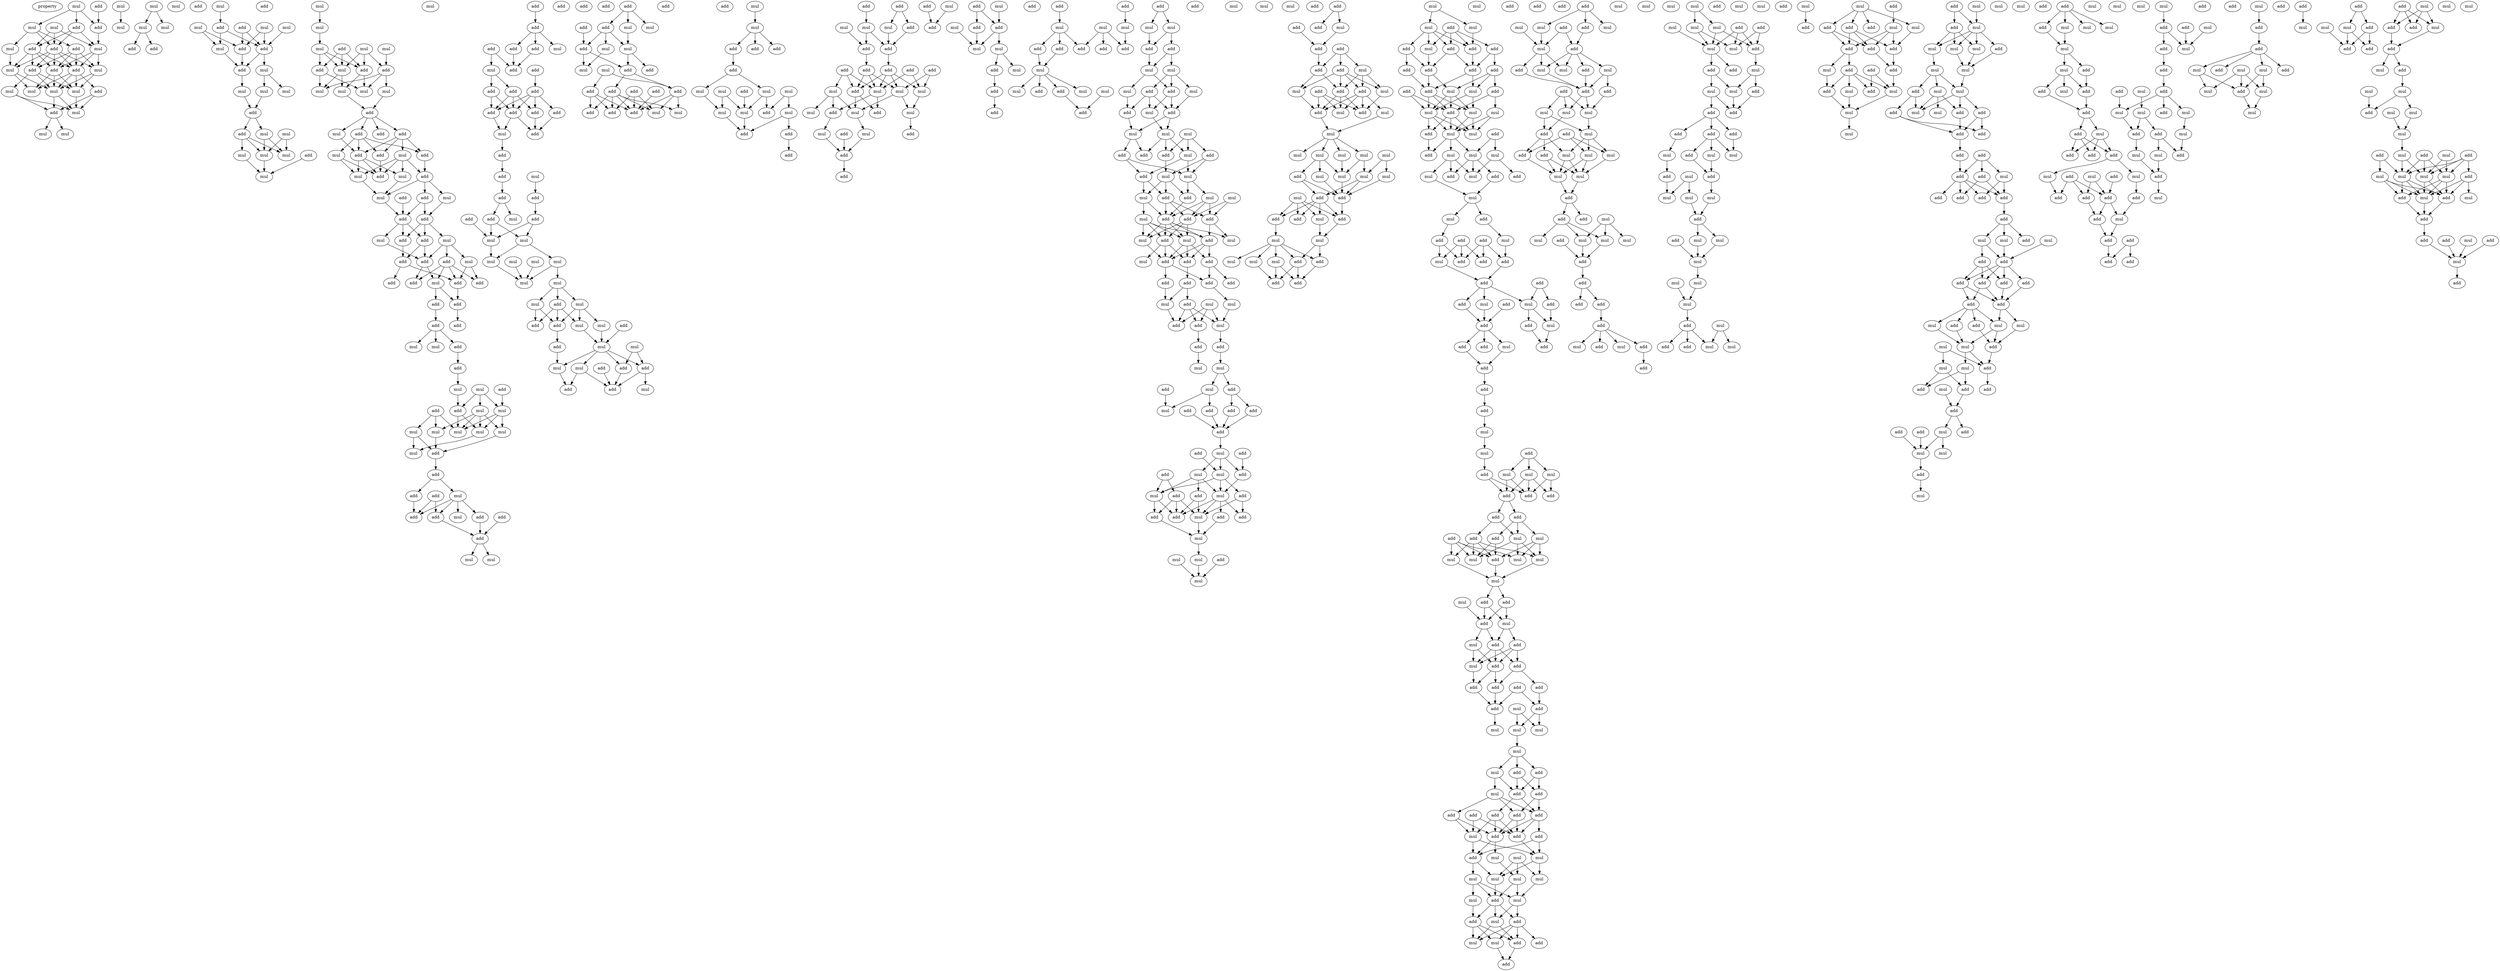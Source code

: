digraph {
    node [fontcolor=black]
    property [mul=2,lf=1.1]
    0 [ label = add ];
    1 [ label = mul ];
    2 [ label = add ];
    3 [ label = mul ];
    4 [ label = add ];
    5 [ label = mul ];
    6 [ label = add ];
    7 [ label = add ];
    8 [ label = mul ];
    9 [ label = mul ];
    10 [ label = add ];
    11 [ label = add ];
    12 [ label = mul ];
    13 [ label = mul ];
    14 [ label = add ];
    15 [ label = add ];
    16 [ label = mul ];
    17 [ label = mul ];
    18 [ label = mul ];
    19 [ label = add ];
    20 [ label = mul ];
    21 [ label = mul ];
    22 [ label = add ];
    23 [ label = mul ];
    24 [ label = mul ];
    25 [ label = mul ];
    26 [ label = mul ];
    27 [ label = mul ];
    28 [ label = mul ];
    29 [ label = mul ];
    30 [ label = add ];
    31 [ label = mul ];
    32 [ label = add ];
    33 [ label = add ];
    34 [ label = mul ];
    35 [ label = add ];
    36 [ label = mul ];
    37 [ label = add ];
    38 [ label = mul ];
    39 [ label = mul ];
    40 [ label = add ];
    41 [ label = add ];
    42 [ label = mul ];
    43 [ label = mul ];
    44 [ label = add ];
    45 [ label = mul ];
    46 [ label = mul ];
    47 [ label = add ];
    48 [ label = mul ];
    49 [ label = add ];
    50 [ label = add ];
    51 [ label = mul ];
    52 [ label = mul ];
    53 [ label = mul ];
    54 [ label = mul ];
    55 [ label = mul ];
    56 [ label = add ];
    57 [ label = mul ];
    58 [ label = mul ];
    59 [ label = mul ];
    60 [ label = mul ];
    61 [ label = mul ];
    62 [ label = add ];
    63 [ label = mul ];
    64 [ label = mul ];
    65 [ label = add ];
    66 [ label = add ];
    67 [ label = add ];
    68 [ label = mul ];
    69 [ label = mul ];
    70 [ label = mul ];
    71 [ label = mul ];
    72 [ label = add ];
    73 [ label = add ];
    74 [ label = mul ];
    75 [ label = add ];
    76 [ label = add ];
    77 [ label = mul ];
    78 [ label = mul ];
    79 [ label = add ];
    80 [ label = add ];
    81 [ label = add ];
    82 [ label = mul ];
    83 [ label = add ];
    84 [ label = add ];
    85 [ label = mul ];
    86 [ label = mul ];
    87 [ label = mul ];
    88 [ label = add ];
    89 [ label = add ];
    90 [ label = mul ];
    91 [ label = add ];
    92 [ label = add ];
    93 [ label = add ];
    94 [ label = mul ];
    95 [ label = mul ];
    96 [ label = add ];
    97 [ label = add ];
    98 [ label = add ];
    99 [ label = add ];
    100 [ label = mul ];
    101 [ label = add ];
    102 [ label = add ];
    103 [ label = mul ];
    104 [ label = add ];
    105 [ label = add ];
    106 [ label = add ];
    107 [ label = add ];
    108 [ label = add ];
    109 [ label = add ];
    110 [ label = mul ];
    111 [ label = mul ];
    112 [ label = add ];
    113 [ label = add ];
    114 [ label = add ];
    115 [ label = mul ];
    116 [ label = mul ];
    117 [ label = add ];
    118 [ label = mul ];
    119 [ label = mul ];
    120 [ label = add ];
    121 [ label = mul ];
    122 [ label = mul ];
    123 [ label = mul ];
    124 [ label = mul ];
    125 [ label = mul ];
    126 [ label = mul ];
    127 [ label = add ];
    128 [ label = add ];
    129 [ label = mul ];
    130 [ label = add ];
    131 [ label = add ];
    132 [ label = add ];
    133 [ label = add ];
    134 [ label = add ];
    135 [ label = mul ];
    136 [ label = add ];
    137 [ label = add ];
    138 [ label = add ];
    139 [ label = add ];
    140 [ label = mul ];
    141 [ label = mul ];
    142 [ label = add ];
    143 [ label = add ];
    144 [ label = add ];
    145 [ label = mul ];
    146 [ label = add ];
    147 [ label = add ];
    148 [ label = mul ];
    149 [ label = add ];
    150 [ label = add ];
    151 [ label = add ];
    152 [ label = add ];
    153 [ label = add ];
    154 [ label = add ];
    155 [ label = add ];
    156 [ label = add ];
    157 [ label = add ];
    158 [ label = mul ];
    159 [ label = add ];
    160 [ label = add ];
    161 [ label = mul ];
    162 [ label = add ];
    163 [ label = add ];
    164 [ label = add ];
    165 [ label = add ];
    166 [ label = add ];
    167 [ label = add ];
    168 [ label = mul ];
    169 [ label = mul ];
    170 [ label = mul ];
    171 [ label = mul ];
    172 [ label = mul ];
    173 [ label = mul ];
    174 [ label = mul ];
    175 [ label = add ];
    176 [ label = mul ];
    177 [ label = mul ];
    178 [ label = mul ];
    179 [ label = add ];
    180 [ label = mul ];
    181 [ label = add ];
    182 [ label = add ];
    183 [ label = add ];
    184 [ label = mul ];
    185 [ label = mul ];
    186 [ label = mul ];
    187 [ label = mul ];
    188 [ label = add ];
    189 [ label = add ];
    190 [ label = mul ];
    191 [ label = add ];
    192 [ label = mul ];
    193 [ label = add ];
    194 [ label = mul ];
    195 [ label = add ];
    196 [ label = add ];
    197 [ label = add ];
    198 [ label = add ];
    199 [ label = mul ];
    200 [ label = add ];
    201 [ label = mul ];
    202 [ label = mul ];
    203 [ label = add ];
    204 [ label = mul ];
    205 [ label = add ];
    206 [ label = mul ];
    207 [ label = mul ];
    208 [ label = add ];
    209 [ label = add ];
    210 [ label = add ];
    211 [ label = add ];
    212 [ label = add ];
    213 [ label = add ];
    214 [ label = mul ];
    215 [ label = add ];
    216 [ label = add ];
    217 [ label = add ];
    218 [ label = mul ];
    219 [ label = add ];
    220 [ label = add ];
    221 [ label = mul ];
    222 [ label = mul ];
    223 [ label = add ];
    224 [ label = add ];
    225 [ label = add ];
    226 [ label = add ];
    227 [ label = mul ];
    228 [ label = mul ];
    229 [ label = add ];
    230 [ label = mul ];
    231 [ label = mul ];
    232 [ label = mul ];
    233 [ label = add ];
    234 [ label = mul ];
    235 [ label = mul ];
    236 [ label = add ];
    237 [ label = add ];
    238 [ label = add ];
    239 [ label = add ];
    240 [ label = add ];
    241 [ label = mul ];
    242 [ label = mul ];
    243 [ label = add ];
    244 [ label = mul ];
    245 [ label = add ];
    246 [ label = add ];
    247 [ label = add ];
    248 [ label = add ];
    249 [ label = add ];
    250 [ label = add ];
    251 [ label = add ];
    252 [ label = mul ];
    253 [ label = mul ];
    254 [ label = mul ];
    255 [ label = mul ];
    256 [ label = add ];
    257 [ label = add ];
    258 [ label = add ];
    259 [ label = mul ];
    260 [ label = mul ];
    261 [ label = mul ];
    262 [ label = add ];
    263 [ label = mul ];
    264 [ label = add ];
    265 [ label = mul ];
    266 [ label = add ];
    267 [ label = add ];
    268 [ label = add ];
    269 [ label = mul ];
    270 [ label = add ];
    271 [ label = mul ];
    272 [ label = add ];
    273 [ label = add ];
    274 [ label = mul ];
    275 [ label = add ];
    276 [ label = mul ];
    277 [ label = mul ];
    278 [ label = add ];
    279 [ label = mul ];
    280 [ label = add ];
    281 [ label = add ];
    282 [ label = add ];
    283 [ label = add ];
    284 [ label = add ];
    285 [ label = mul ];
    286 [ label = mul ];
    287 [ label = mul ];
    288 [ label = add ];
    289 [ label = add ];
    290 [ label = add ];
    291 [ label = add ];
    292 [ label = add ];
    293 [ label = mul ];
    294 [ label = mul ];
    295 [ label = mul ];
    296 [ label = add ];
    297 [ label = add ];
    298 [ label = mul ];
    299 [ label = add ];
    300 [ label = add ];
    301 [ label = mul ];
    302 [ label = mul ];
    303 [ label = add ];
    304 [ label = add ];
    305 [ label = mul ];
    306 [ label = mul ];
    307 [ label = add ];
    308 [ label = add ];
    309 [ label = mul ];
    310 [ label = add ];
    311 [ label = mul ];
    312 [ label = mul ];
    313 [ label = add ];
    314 [ label = add ];
    315 [ label = mul ];
    316 [ label = mul ];
    317 [ label = mul ];
    318 [ label = add ];
    319 [ label = add ];
    320 [ label = mul ];
    321 [ label = add ];
    322 [ label = add ];
    323 [ label = mul ];
    324 [ label = mul ];
    325 [ label = add ];
    326 [ label = mul ];
    327 [ label = mul ];
    328 [ label = mul ];
    329 [ label = add ];
    330 [ label = add ];
    331 [ label = add ];
    332 [ label = add ];
    333 [ label = mul ];
    334 [ label = add ];
    335 [ label = mul ];
    336 [ label = add ];
    337 [ label = add ];
    338 [ label = mul ];
    339 [ label = mul ];
    340 [ label = mul ];
    341 [ label = add ];
    342 [ label = add ];
    343 [ label = add ];
    344 [ label = add ];
    345 [ label = add ];
    346 [ label = add ];
    347 [ label = add ];
    348 [ label = add ];
    349 [ label = mul ];
    350 [ label = mul ];
    351 [ label = mul ];
    352 [ label = add ];
    353 [ label = add ];
    354 [ label = mul ];
    355 [ label = add ];
    356 [ label = add ];
    357 [ label = mul ];
    358 [ label = mul ];
    359 [ label = add ];
    360 [ label = add ];
    361 [ label = mul ];
    362 [ label = add ];
    363 [ label = add ];
    364 [ label = add ];
    365 [ label = mul ];
    366 [ label = add ];
    367 [ label = add ];
    368 [ label = add ];
    369 [ label = mul ];
    370 [ label = mul ];
    371 [ label = add ];
    372 [ label = add ];
    373 [ label = mul ];
    374 [ label = add ];
    375 [ label = mul ];
    376 [ label = add ];
    377 [ label = mul ];
    378 [ label = add ];
    379 [ label = mul ];
    380 [ label = add ];
    381 [ label = add ];
    382 [ label = add ];
    383 [ label = add ];
    384 [ label = add ];
    385 [ label = mul ];
    386 [ label = mul ];
    387 [ label = mul ];
    388 [ label = mul ];
    389 [ label = mul ];
    390 [ label = add ];
    391 [ label = mul ];
    392 [ label = mul ];
    393 [ label = add ];
    394 [ label = add ];
    395 [ label = add ];
    396 [ label = add ];
    397 [ label = mul ];
    398 [ label = add ];
    399 [ label = add ];
    400 [ label = add ];
    401 [ label = add ];
    402 [ label = mul ];
    403 [ label = add ];
    404 [ label = add ];
    405 [ label = add ];
    406 [ label = mul ];
    407 [ label = mul ];
    408 [ label = mul ];
    409 [ label = add ];
    410 [ label = mul ];
    411 [ label = add ];
    412 [ label = mul ];
    413 [ label = mul ];
    414 [ label = mul ];
    415 [ label = mul ];
    416 [ label = mul ];
    417 [ label = mul ];
    418 [ label = mul ];
    419 [ label = mul ];
    420 [ label = mul ];
    421 [ label = mul ];
    422 [ label = add ];
    423 [ label = add ];
    424 [ label = add ];
    425 [ label = mul ];
    426 [ label = add ];
    427 [ label = add ];
    428 [ label = add ];
    429 [ label = mul ];
    430 [ label = mul ];
    431 [ label = mul ];
    432 [ label = add ];
    433 [ label = mul ];
    434 [ label = mul ];
    435 [ label = mul ];
    436 [ label = add ];
    437 [ label = add ];
    438 [ label = add ];
    439 [ label = mul ];
    440 [ label = mul ];
    441 [ label = add ];
    442 [ label = mul ];
    443 [ label = add ];
    444 [ label = add ];
    445 [ label = mul ];
    446 [ label = add ];
    447 [ label = add ];
    448 [ label = add ];
    449 [ label = add ];
    450 [ label = add ];
    451 [ label = add ];
    452 [ label = add ];
    453 [ label = mul ];
    454 [ label = mul ];
    455 [ label = add ];
    456 [ label = add ];
    457 [ label = mul ];
    458 [ label = mul ];
    459 [ label = mul ];
    460 [ label = add ];
    461 [ label = add ];
    462 [ label = mul ];
    463 [ label = add ];
    464 [ label = mul ];
    465 [ label = add ];
    466 [ label = mul ];
    467 [ label = mul ];
    468 [ label = mul ];
    469 [ label = add ];
    470 [ label = add ];
    471 [ label = mul ];
    472 [ label = add ];
    473 [ label = mul ];
    474 [ label = mul ];
    475 [ label = mul ];
    476 [ label = add ];
    477 [ label = add ];
    478 [ label = add ];
    479 [ label = add ];
    480 [ label = mul ];
    481 [ label = add ];
    482 [ label = add ];
    483 [ label = mul ];
    484 [ label = add ];
    485 [ label = add ];
    486 [ label = add ];
    487 [ label = add ];
    488 [ label = mul ];
    489 [ label = add ];
    490 [ label = mul ];
    491 [ label = add ];
    492 [ label = add ];
    493 [ label = add ];
    494 [ label = mul ];
    495 [ label = add ];
    496 [ label = add ];
    497 [ label = add ];
    498 [ label = mul ];
    499 [ label = add ];
    500 [ label = add ];
    501 [ label = mul ];
    502 [ label = add ];
    503 [ label = add ];
    504 [ label = mul ];
    505 [ label = mul ];
    506 [ label = add ];
    507 [ label = add ];
    508 [ label = mul ];
    509 [ label = mul ];
    510 [ label = mul ];
    511 [ label = add ];
    512 [ label = add ];
    513 [ label = add ];
    514 [ label = add ];
    515 [ label = add ];
    516 [ label = add ];
    517 [ label = mul ];
    518 [ label = add ];
    519 [ label = add ];
    520 [ label = mul ];
    521 [ label = mul ];
    522 [ label = mul ];
    523 [ label = mul ];
    524 [ label = add ];
    525 [ label = mul ];
    526 [ label = mul ];
    527 [ label = add ];
    528 [ label = add ];
    529 [ label = add ];
    530 [ label = mul ];
    531 [ label = add ];
    532 [ label = mul ];
    533 [ label = add ];
    534 [ label = add ];
    535 [ label = mul ];
    536 [ label = add ];
    537 [ label = add ];
    538 [ label = mul ];
    539 [ label = add ];
    540 [ label = add ];
    541 [ label = add ];
    542 [ label = add ];
    543 [ label = add ];
    544 [ label = add ];
    545 [ label = add ];
    546 [ label = mul ];
    547 [ label = mul ];
    548 [ label = mul ];
    549 [ label = mul ];
    550 [ label = mul ];
    551 [ label = add ];
    552 [ label = add ];
    553 [ label = mul ];
    554 [ label = add ];
    555 [ label = add ];
    556 [ label = mul ];
    557 [ label = add ];
    558 [ label = add ];
    559 [ label = add ];
    560 [ label = add ];
    561 [ label = add ];
    562 [ label = add ];
    563 [ label = mul ];
    564 [ label = add ];
    565 [ label = add ];
    566 [ label = mul ];
    567 [ label = mul ];
    568 [ label = add ];
    569 [ label = mul ];
    570 [ label = mul ];
    571 [ label = mul ];
    572 [ label = mul ];
    573 [ label = mul ];
    574 [ label = mul ];
    575 [ label = mul ];
    576 [ label = add ];
    577 [ label = add ];
    578 [ label = add ];
    579 [ label = mul ];
    580 [ label = add ];
    581 [ label = mul ];
    582 [ label = mul ];
    583 [ label = add ];
    584 [ label = add ];
    585 [ label = add ];
    586 [ label = mul ];
    587 [ label = mul ];
    588 [ label = mul ];
    589 [ label = add ];
    590 [ label = add ];
    591 [ label = mul ];
    592 [ label = add ];
    593 [ label = mul ];
    594 [ label = add ];
    595 [ label = add ];
    596 [ label = mul ];
    597 [ label = mul ];
    598 [ label = add ];
    599 [ label = add ];
    600 [ label = add ];
    601 [ label = mul ];
    602 [ label = mul ];
    603 [ label = mul ];
    604 [ label = add ];
    605 [ label = mul ];
    606 [ label = add ];
    607 [ label = add ];
    608 [ label = mul ];
    609 [ label = mul ];
    610 [ label = mul ];
    611 [ label = add ];
    612 [ label = mul ];
    613 [ label = mul ];
    614 [ label = add ];
    615 [ label = mul ];
    616 [ label = add ];
    617 [ label = add ];
    618 [ label = mul ];
    619 [ label = add ];
    620 [ label = mul ];
    621 [ label = mul ];
    622 [ label = mul ];
    623 [ label = mul ];
    624 [ label = add ];
    625 [ label = mul ];
    626 [ label = add ];
    627 [ label = add ];
    628 [ label = add ];
    629 [ label = add ];
    630 [ label = mul ];
    631 [ label = add ];
    632 [ label = mul ];
    633 [ label = mul ];
    634 [ label = add ];
    635 [ label = add ];
    636 [ label = mul ];
    637 [ label = mul ];
    638 [ label = mul ];
    639 [ label = mul ];
    640 [ label = add ];
    641 [ label = add ];
    642 [ label = mul ];
    643 [ label = mul ];
    644 [ label = add ];
    645 [ label = mul ];
    646 [ label = add ];
    647 [ label = add ];
    648 [ label = mul ];
    649 [ label = mul ];
    650 [ label = add ];
    651 [ label = add ];
    652 [ label = add ];
    653 [ label = add ];
    654 [ label = add ];
    655 [ label = add ];
    656 [ label = mul ];
    657 [ label = mul ];
    658 [ label = add ];
    659 [ label = mul ];
    660 [ label = mul ];
    661 [ label = add ];
    662 [ label = add ];
    663 [ label = mul ];
    664 [ label = add ];
    665 [ label = mul ];
    666 [ label = mul ];
    667 [ label = add ];
    668 [ label = mul ];
    669 [ label = add ];
    670 [ label = mul ];
    671 [ label = mul ];
    672 [ label = mul ];
    673 [ label = mul ];
    674 [ label = mul ];
    675 [ label = mul ];
    676 [ label = mul ];
    677 [ label = mul ];
    678 [ label = add ];
    679 [ label = add ];
    680 [ label = add ];
    681 [ label = mul ];
    682 [ label = mul ];
    683 [ label = add ];
    684 [ label = mul ];
    685 [ label = add ];
    686 [ label = mul ];
    687 [ label = add ];
    688 [ label = mul ];
    689 [ label = add ];
    690 [ label = add ];
    691 [ label = mul ];
    692 [ label = add ];
    693 [ label = add ];
    694 [ label = add ];
    695 [ label = add ];
    696 [ label = add ];
    697 [ label = add ];
    698 [ label = mul ];
    699 [ label = add ];
    700 [ label = add ];
    701 [ label = add ];
    702 [ label = mul ];
    703 [ label = mul ];
    704 [ label = mul ];
    705 [ label = add ];
    706 [ label = mul ];
    707 [ label = mul ];
    708 [ label = mul ];
    709 [ label = add ];
    710 [ label = mul ];
    711 [ label = mul ];
    712 [ label = mul ];
    713 [ label = add ];
    714 [ label = mul ];
    715 [ label = mul ];
    716 [ label = mul ];
    717 [ label = mul ];
    718 [ label = mul ];
    719 [ label = mul ];
    720 [ label = add ];
    721 [ label = add ];
    722 [ label = mul ];
    723 [ label = mul ];
    724 [ label = add ];
    725 [ label = add ];
    726 [ label = add ];
    727 [ label = add ];
    728 [ label = add ];
    729 [ label = add ];
    730 [ label = add ];
    731 [ label = add ];
    732 [ label = mul ];
    733 [ label = add ];
    734 [ label = add ];
    735 [ label = add ];
    736 [ label = add ];
    737 [ label = add ];
    738 [ label = mul ];
    739 [ label = mul ];
    740 [ label = mul ];
    741 [ label = add ];
    742 [ label = add ];
    743 [ label = add ];
    744 [ label = add ];
    745 [ label = add ];
    746 [ label = add ];
    747 [ label = add ];
    748 [ label = add ];
    749 [ label = add ];
    750 [ label = mul ];
    751 [ label = mul ];
    752 [ label = mul ];
    753 [ label = add ];
    754 [ label = add ];
    755 [ label = mul ];
    756 [ label = mul ];
    757 [ label = add ];
    758 [ label = mul ];
    759 [ label = mul ];
    760 [ label = add ];
    761 [ label = add ];
    762 [ label = add ];
    763 [ label = mul ];
    764 [ label = add ];
    765 [ label = add ];
    766 [ label = mul ];
    767 [ label = add ];
    768 [ label = add ];
    769 [ label = add ];
    770 [ label = add ];
    771 [ label = mul ];
    772 [ label = mul ];
    773 [ label = add ];
    774 [ label = mul ];
    775 [ label = add ];
    776 [ label = add ];
    777 [ label = mul ];
    778 [ label = mul ];
    779 [ label = mul ];
    780 [ label = mul ];
    781 [ label = mul ];
    782 [ label = add ];
    783 [ label = mul ];
    784 [ label = add ];
    785 [ label = add ];
    786 [ label = add ];
    787 [ label = add ];
    788 [ label = mul ];
    789 [ label = mul ];
    790 [ label = add ];
    791 [ label = add ];
    792 [ label = add ];
    793 [ label = add ];
    794 [ label = mul ];
    795 [ label = mul ];
    796 [ label = mul ];
    797 [ label = add ];
    798 [ label = add ];
    799 [ label = add ];
    800 [ label = add ];
    801 [ label = add ];
    802 [ label = mul ];
    803 [ label = add ];
    804 [ label = add ];
    805 [ label = add ];
    806 [ label = mul ];
    807 [ label = mul ];
    808 [ label = add ];
    809 [ label = add ];
    810 [ label = mul ];
    811 [ label = mul ];
    812 [ label = add ];
    813 [ label = add ];
    814 [ label = add ];
    815 [ label = add ];
    816 [ label = mul ];
    817 [ label = add ];
    818 [ label = mul ];
    819 [ label = add ];
    820 [ label = add ];
    821 [ label = mul ];
    822 [ label = add ];
    823 [ label = mul ];
    824 [ label = mul ];
    825 [ label = add ];
    826 [ label = add ];
    827 [ label = add ];
    828 [ label = mul ];
    829 [ label = mul ];
    830 [ label = add ];
    831 [ label = mul ];
    832 [ label = add ];
    833 [ label = mul ];
    834 [ label = mul ];
    835 [ label = add ];
    836 [ label = add ];
    837 [ label = add ];
    838 [ label = mul ];
    839 [ label = add ];
    840 [ label = mul ];
    841 [ label = add ];
    842 [ label = mul ];
    843 [ label = add ];
    844 [ label = mul ];
    845 [ label = mul ];
    846 [ label = add ];
    847 [ label = mul ];
    848 [ label = mul ];
    849 [ label = add ];
    850 [ label = mul ];
    851 [ label = add ];
    852 [ label = mul ];
    853 [ label = add ];
    854 [ label = add ];
    855 [ label = mul ];
    856 [ label = add ];
    857 [ label = add ];
    858 [ label = mul ];
    859 [ label = add ];
    860 [ label = add ];
    861 [ label = mul ];
    862 [ label = add ];
    863 [ label = mul ];
    864 [ label = mul ];
    865 [ label = add ];
    866 [ label = mul ];
    867 [ label = mul ];
    868 [ label = mul ];
    869 [ label = mul ];
    870 [ label = add ];
    871 [ label = add ];
    872 [ label = mul ];
    873 [ label = add ];
    874 [ label = mul ];
    875 [ label = mul ];
    876 [ label = mul ];
    877 [ label = mul ];
    878 [ label = mul ];
    879 [ label = add ];
    880 [ label = add ];
    881 [ label = mul ];
    882 [ label = mul ];
    883 [ label = add ];
    884 [ label = add ];
    885 [ label = add ];
    886 [ label = mul ];
    887 [ label = add ];
    888 [ label = mul ];
    889 [ label = add ];
    890 [ label = mul ];
    891 [ label = add ];
    0 -> 2 [ name = 0 ];
    1 -> 2 [ name = 1 ];
    1 -> 3 [ name = 2 ];
    1 -> 4 [ name = 3 ];
    2 -> 9 [ name = 4 ];
    3 -> 6 [ name = 5 ];
    3 -> 8 [ name = 6 ];
    3 -> 10 [ name = 7 ];
    4 -> 7 [ name = 8 ];
    4 -> 9 [ name = 9 ];
    4 -> 10 [ name = 10 ];
    5 -> 7 [ name = 11 ];
    5 -> 9 [ name = 12 ];
    5 -> 10 [ name = 13 ];
    6 -> 11 [ name = 14 ];
    6 -> 13 [ name = 15 ];
    6 -> 14 [ name = 16 ];
    6 -> 15 [ name = 17 ];
    7 -> 11 [ name = 18 ];
    7 -> 12 [ name = 19 ];
    7 -> 14 [ name = 20 ];
    7 -> 15 [ name = 21 ];
    8 -> 12 [ name = 22 ];
    9 -> 11 [ name = 23 ];
    9 -> 13 [ name = 24 ];
    9 -> 14 [ name = 25 ];
    10 -> 11 [ name = 26 ];
    10 -> 12 [ name = 27 ];
    10 -> 13 [ name = 28 ];
    10 -> 14 [ name = 29 ];
    10 -> 15 [ name = 30 ];
    11 -> 17 [ name = 31 ];
    11 -> 18 [ name = 32 ];
    11 -> 20 [ name = 33 ];
    12 -> 17 [ name = 34 ];
    12 -> 20 [ name = 35 ];
    13 -> 17 [ name = 36 ];
    13 -> 18 [ name = 37 ];
    14 -> 17 [ name = 38 ];
    14 -> 18 [ name = 39 ];
    14 -> 19 [ name = 40 ];
    14 -> 20 [ name = 41 ];
    15 -> 16 [ name = 42 ];
    15 -> 17 [ name = 43 ];
    15 -> 18 [ name = 44 ];
    16 -> 21 [ name = 45 ];
    16 -> 22 [ name = 46 ];
    17 -> 21 [ name = 47 ];
    17 -> 22 [ name = 48 ];
    18 -> 21 [ name = 49 ];
    19 -> 21 [ name = 50 ];
    19 -> 22 [ name = 51 ];
    22 -> 23 [ name = 52 ];
    22 -> 24 [ name = 53 ];
    25 -> 26 [ name = 54 ];
    27 -> 29 [ name = 55 ];
    27 -> 31 [ name = 56 ];
    29 -> 32 [ name = 57 ];
    29 -> 33 [ name = 58 ];
    34 -> 37 [ name = 59 ];
    35 -> 40 [ name = 60 ];
    35 -> 41 [ name = 61 ];
    36 -> 40 [ name = 62 ];
    36 -> 42 [ name = 63 ];
    37 -> 41 [ name = 64 ];
    37 -> 42 [ name = 65 ];
    38 -> 40 [ name = 66 ];
    38 -> 41 [ name = 67 ];
    39 -> 41 [ name = 68 ];
    40 -> 44 [ name = 69 ];
    41 -> 43 [ name = 70 ];
    41 -> 44 [ name = 71 ];
    42 -> 44 [ name = 72 ];
    43 -> 45 [ name = 73 ];
    43 -> 46 [ name = 74 ];
    44 -> 48 [ name = 75 ];
    45 -> 49 [ name = 76 ];
    48 -> 49 [ name = 77 ];
    49 -> 50 [ name = 78 ];
    49 -> 52 [ name = 79 ];
    50 -> 53 [ name = 80 ];
    50 -> 54 [ name = 81 ];
    50 -> 55 [ name = 82 ];
    51 -> 53 [ name = 83 ];
    51 -> 55 [ name = 84 ];
    52 -> 53 [ name = 85 ];
    52 -> 55 [ name = 86 ];
    54 -> 58 [ name = 87 ];
    55 -> 58 [ name = 88 ];
    56 -> 58 [ name = 89 ];
    57 -> 59 [ name = 90 ];
    59 -> 63 [ name = 91 ];
    60 -> 65 [ name = 92 ];
    61 -> 64 [ name = 93 ];
    61 -> 65 [ name = 94 ];
    61 -> 67 [ name = 95 ];
    62 -> 64 [ name = 96 ];
    62 -> 66 [ name = 97 ];
    62 -> 67 [ name = 98 ];
    63 -> 64 [ name = 99 ];
    63 -> 66 [ name = 100 ];
    63 -> 67 [ name = 101 ];
    64 -> 68 [ name = 102 ];
    64 -> 69 [ name = 103 ];
    65 -> 68 [ name = 104 ];
    65 -> 70 [ name = 105 ];
    65 -> 71 [ name = 106 ];
    66 -> 68 [ name = 107 ];
    66 -> 71 [ name = 108 ];
    67 -> 69 [ name = 109 ];
    67 -> 71 [ name = 110 ];
    69 -> 72 [ name = 111 ];
    70 -> 72 [ name = 112 ];
    72 -> 73 [ name = 113 ];
    72 -> 74 [ name = 114 ];
    72 -> 75 [ name = 115 ];
    72 -> 76 [ name = 116 ];
    73 -> 77 [ name = 117 ];
    73 -> 79 [ name = 118 ];
    73 -> 80 [ name = 119 ];
    73 -> 81 [ name = 120 ];
    74 -> 79 [ name = 121 ];
    76 -> 78 [ name = 122 ];
    76 -> 79 [ name = 123 ];
    76 -> 80 [ name = 124 ];
    76 -> 81 [ name = 125 ];
    77 -> 82 [ name = 126 ];
    77 -> 84 [ name = 127 ];
    78 -> 82 [ name = 128 ];
    78 -> 83 [ name = 129 ];
    78 -> 84 [ name = 130 ];
    78 -> 85 [ name = 131 ];
    79 -> 82 [ name = 132 ];
    79 -> 84 [ name = 133 ];
    79 -> 85 [ name = 134 ];
    80 -> 84 [ name = 135 ];
    81 -> 83 [ name = 136 ];
    82 -> 90 [ name = 137 ];
    83 -> 87 [ name = 138 ];
    83 -> 89 [ name = 139 ];
    83 -> 90 [ name = 140 ];
    85 -> 90 [ name = 141 ];
    87 -> 92 [ name = 142 ];
    88 -> 91 [ name = 143 ];
    89 -> 91 [ name = 144 ];
    89 -> 92 [ name = 145 ];
    90 -> 91 [ name = 146 ];
    91 -> 93 [ name = 147 ];
    91 -> 94 [ name = 148 ];
    91 -> 96 [ name = 149 ];
    92 -> 93 [ name = 150 ];
    92 -> 95 [ name = 151 ];
    92 -> 96 [ name = 152 ];
    93 -> 99 [ name = 153 ];
    94 -> 97 [ name = 154 ];
    95 -> 97 [ name = 155 ];
    95 -> 98 [ name = 156 ];
    95 -> 100 [ name = 157 ];
    96 -> 97 [ name = 158 ];
    96 -> 99 [ name = 159 ];
    97 -> 103 [ name = 160 ];
    97 -> 105 [ name = 161 ];
    98 -> 102 [ name = 162 ];
    98 -> 103 [ name = 163 ];
    98 -> 104 [ name = 164 ];
    98 -> 105 [ name = 165 ];
    99 -> 101 [ name = 166 ];
    99 -> 104 [ name = 167 ];
    100 -> 102 [ name = 168 ];
    100 -> 104 [ name = 169 ];
    103 -> 106 [ name = 170 ];
    103 -> 107 [ name = 171 ];
    104 -> 107 [ name = 172 ];
    106 -> 109 [ name = 173 ];
    107 -> 108 [ name = 174 ];
    109 -> 110 [ name = 175 ];
    109 -> 111 [ name = 176 ];
    109 -> 112 [ name = 177 ];
    112 -> 113 [ name = 178 ];
    113 -> 115 [ name = 179 ];
    114 -> 118 [ name = 180 ];
    115 -> 117 [ name = 181 ];
    116 -> 117 [ name = 182 ];
    116 -> 118 [ name = 183 ];
    116 -> 119 [ name = 184 ];
    117 -> 122 [ name = 185 ];
    117 -> 125 [ name = 186 ];
    118 -> 122 [ name = 187 ];
    118 -> 124 [ name = 188 ];
    118 -> 125 [ name = 189 ];
    119 -> 122 [ name = 190 ];
    119 -> 123 [ name = 191 ];
    119 -> 124 [ name = 192 ];
    119 -> 125 [ name = 193 ];
    120 -> 121 [ name = 194 ];
    120 -> 123 [ name = 195 ];
    120 -> 125 [ name = 196 ];
    121 -> 126 [ name = 197 ];
    121 -> 127 [ name = 198 ];
    122 -> 126 [ name = 199 ];
    123 -> 127 [ name = 200 ];
    124 -> 127 [ name = 201 ];
    127 -> 128 [ name = 202 ];
    128 -> 129 [ name = 203 ];
    128 -> 131 [ name = 204 ];
    129 -> 132 [ name = 205 ];
    129 -> 133 [ name = 206 ];
    129 -> 134 [ name = 207 ];
    129 -> 135 [ name = 208 ];
    130 -> 133 [ name = 209 ];
    130 -> 134 [ name = 210 ];
    131 -> 134 [ name = 211 ];
    132 -> 137 [ name = 212 ];
    133 -> 137 [ name = 213 ];
    136 -> 137 [ name = 214 ];
    137 -> 140 [ name = 215 ];
    137 -> 141 [ name = 216 ];
    138 -> 143 [ name = 217 ];
    143 -> 144 [ name = 218 ];
    143 -> 145 [ name = 219 ];
    143 -> 147 [ name = 220 ];
    144 -> 150 [ name = 221 ];
    146 -> 148 [ name = 222 ];
    146 -> 150 [ name = 223 ];
    147 -> 150 [ name = 224 ];
    148 -> 151 [ name = 225 ];
    148 -> 152 [ name = 226 ];
    149 -> 153 [ name = 227 ];
    151 -> 156 [ name = 228 ];
    151 -> 157 [ name = 229 ];
    152 -> 155 [ name = 230 ];
    152 -> 156 [ name = 231 ];
    152 -> 157 [ name = 232 ];
    153 -> 154 [ name = 233 ];
    153 -> 155 [ name = 234 ];
    153 -> 156 [ name = 235 ];
    153 -> 157 [ name = 236 ];
    154 -> 159 [ name = 237 ];
    155 -> 159 [ name = 238 ];
    156 -> 158 [ name = 239 ];
    156 -> 159 [ name = 240 ];
    157 -> 158 [ name = 241 ];
    158 -> 160 [ name = 242 ];
    160 -> 162 [ name = 243 ];
    161 -> 164 [ name = 244 ];
    162 -> 163 [ name = 245 ];
    163 -> 165 [ name = 246 ];
    163 -> 168 [ name = 247 ];
    164 -> 167 [ name = 248 ];
    165 -> 169 [ name = 249 ];
    165 -> 170 [ name = 250 ];
    166 -> 169 [ name = 251 ];
    167 -> 169 [ name = 252 ];
    167 -> 170 [ name = 253 ];
    169 -> 173 [ name = 254 ];
    170 -> 173 [ name = 255 ];
    170 -> 174 [ name = 256 ];
    171 -> 177 [ name = 257 ];
    172 -> 177 [ name = 258 ];
    173 -> 177 [ name = 259 ];
    174 -> 176 [ name = 260 ];
    174 -> 177 [ name = 261 ];
    176 -> 178 [ name = 262 ];
    176 -> 179 [ name = 263 ];
    176 -> 180 [ name = 264 ];
    178 -> 182 [ name = 265 ];
    178 -> 183 [ name = 266 ];
    179 -> 182 [ name = 267 ];
    179 -> 183 [ name = 268 ];
    179 -> 185 [ name = 269 ];
    180 -> 183 [ name = 270 ];
    180 -> 184 [ name = 271 ];
    180 -> 185 [ name = 272 ];
    181 -> 187 [ name = 273 ];
    183 -> 188 [ name = 274 ];
    184 -> 187 [ name = 275 ];
    185 -> 187 [ name = 276 ];
    186 -> 189 [ name = 277 ];
    186 -> 191 [ name = 278 ];
    187 -> 189 [ name = 279 ];
    187 -> 190 [ name = 280 ];
    187 -> 191 [ name = 281 ];
    187 -> 192 [ name = 282 ];
    188 -> 192 [ name = 283 ];
    189 -> 196 [ name = 284 ];
    190 -> 195 [ name = 285 ];
    190 -> 196 [ name = 286 ];
    191 -> 194 [ name = 287 ];
    191 -> 196 [ name = 288 ];
    192 -> 195 [ name = 289 ];
    193 -> 196 [ name = 290 ];
    197 -> 199 [ name = 291 ];
    197 -> 200 [ name = 292 ];
    197 -> 201 [ name = 293 ];
    198 -> 203 [ name = 294 ];
    200 -> 202 [ name = 295 ];
    200 -> 203 [ name = 296 ];
    200 -> 204 [ name = 297 ];
    201 -> 202 [ name = 298 ];
    202 -> 205 [ name = 299 ];
    202 -> 208 [ name = 300 ];
    203 -> 205 [ name = 301 ];
    203 -> 207 [ name = 302 ];
    204 -> 207 [ name = 303 ];
    205 -> 210 [ name = 304 ];
    205 -> 211 [ name = 305 ];
    206 -> 209 [ name = 306 ];
    206 -> 210 [ name = 307 ];
    209 -> 215 [ name = 308 ];
    209 -> 216 [ name = 309 ];
    209 -> 217 [ name = 310 ];
    210 -> 214 [ name = 311 ];
    210 -> 215 [ name = 312 ];
    210 -> 218 [ name = 313 ];
    211 -> 214 [ name = 314 ];
    211 -> 215 [ name = 315 ];
    211 -> 216 [ name = 316 ];
    211 -> 217 [ name = 317 ];
    211 -> 218 [ name = 318 ];
    212 -> 215 [ name = 319 ];
    212 -> 217 [ name = 320 ];
    212 -> 218 [ name = 321 ];
    213 -> 215 [ name = 322 ];
    221 -> 222 [ name = 323 ];
    222 -> 223 [ name = 324 ];
    222 -> 224 [ name = 325 ];
    222 -> 225 [ name = 326 ];
    223 -> 226 [ name = 327 ];
    226 -> 227 [ name = 328 ];
    226 -> 230 [ name = 329 ];
    227 -> 232 [ name = 330 ];
    228 -> 232 [ name = 331 ];
    228 -> 235 [ name = 332 ];
    229 -> 235 [ name = 333 ];
    230 -> 233 [ name = 334 ];
    230 -> 235 [ name = 335 ];
    231 -> 233 [ name = 336 ];
    231 -> 234 [ name = 337 ];
    232 -> 236 [ name = 338 ];
    234 -> 236 [ name = 339 ];
    234 -> 237 [ name = 340 ];
    235 -> 236 [ name = 341 ];
    237 -> 238 [ name = 342 ];
    239 -> 242 [ name = 343 ];
    239 -> 243 [ name = 344 ];
    240 -> 244 [ name = 345 ];
    241 -> 246 [ name = 346 ];
    242 -> 245 [ name = 347 ];
    243 -> 245 [ name = 348 ];
    244 -> 245 [ name = 349 ];
    244 -> 246 [ name = 350 ];
    245 -> 248 [ name = 351 ];
    246 -> 250 [ name = 352 ];
    247 -> 252 [ name = 353 ];
    247 -> 253 [ name = 354 ];
    247 -> 256 [ name = 355 ];
    248 -> 253 [ name = 356 ];
    248 -> 254 [ name = 357 ];
    248 -> 255 [ name = 358 ];
    248 -> 256 [ name = 359 ];
    249 -> 253 [ name = 360 ];
    249 -> 255 [ name = 361 ];
    250 -> 253 [ name = 362 ];
    250 -> 254 [ name = 363 ];
    250 -> 256 [ name = 364 ];
    251 -> 254 [ name = 365 ];
    251 -> 255 [ name = 366 ];
    252 -> 257 [ name = 367 ];
    252 -> 259 [ name = 368 ];
    252 -> 260 [ name = 369 ];
    253 -> 257 [ name = 370 ];
    253 -> 258 [ name = 371 ];
    254 -> 259 [ name = 372 ];
    254 -> 261 [ name = 373 ];
    255 -> 261 [ name = 374 ];
    256 -> 258 [ name = 375 ];
    256 -> 259 [ name = 376 ];
    257 -> 265 [ name = 377 ];
    259 -> 263 [ name = 378 ];
    261 -> 262 [ name = 379 ];
    263 -> 266 [ name = 380 ];
    264 -> 266 [ name = 381 ];
    265 -> 266 [ name = 382 ];
    266 -> 268 [ name = 383 ];
    267 -> 270 [ name = 384 ];
    269 -> 270 [ name = 385 ];
    271 -> 273 [ name = 386 ];
    272 -> 273 [ name = 387 ];
    272 -> 275 [ name = 388 ];
    273 -> 276 [ name = 389 ];
    273 -> 277 [ name = 390 ];
    274 -> 276 [ name = 391 ];
    275 -> 276 [ name = 392 ];
    277 -> 278 [ name = 393 ];
    277 -> 279 [ name = 394 ];
    278 -> 280 [ name = 395 ];
    280 -> 281 [ name = 396 ];
    283 -> 285 [ name = 397 ];
    284 -> 286 [ name = 398 ];
    285 -> 288 [ name = 399 ];
    285 -> 291 [ name = 400 ];
    285 -> 292 [ name = 401 ];
    286 -> 290 [ name = 402 ];
    287 -> 289 [ name = 403 ];
    287 -> 290 [ name = 404 ];
    287 -> 291 [ name = 405 ];
    288 -> 293 [ name = 406 ];
    292 -> 293 [ name = 407 ];
    293 -> 294 [ name = 408 ];
    293 -> 296 [ name = 409 ];
    293 -> 297 [ name = 410 ];
    293 -> 298 [ name = 411 ];
    295 -> 299 [ name = 412 ];
    297 -> 299 [ name = 413 ];
    300 -> 301 [ name = 414 ];
    300 -> 302 [ name = 415 ];
    301 -> 303 [ name = 416 ];
    301 -> 304 [ name = 417 ];
    302 -> 303 [ name = 418 ];
    303 -> 306 [ name = 419 ];
    304 -> 305 [ name = 420 ];
    304 -> 306 [ name = 421 ];
    305 -> 308 [ name = 422 ];
    305 -> 309 [ name = 423 ];
    305 -> 310 [ name = 424 ];
    306 -> 310 [ name = 425 ];
    306 -> 311 [ name = 426 ];
    308 -> 312 [ name = 427 ];
    308 -> 313 [ name = 428 ];
    308 -> 314 [ name = 429 ];
    309 -> 314 [ name = 430 ];
    310 -> 312 [ name = 431 ];
    310 -> 314 [ name = 432 ];
    311 -> 313 [ name = 433 ];
    312 -> 317 [ name = 434 ];
    313 -> 315 [ name = 435 ];
    314 -> 315 [ name = 436 ];
    314 -> 317 [ name = 437 ];
    315 -> 318 [ name = 438 ];
    315 -> 322 [ name = 439 ];
    316 -> 319 [ name = 440 ];
    316 -> 320 [ name = 441 ];
    316 -> 321 [ name = 442 ];
    317 -> 318 [ name = 443 ];
    317 -> 320 [ name = 444 ];
    317 -> 321 [ name = 445 ];
    319 -> 323 [ name = 446 ];
    319 -> 324 [ name = 447 ];
    320 -> 323 [ name = 448 ];
    320 -> 325 [ name = 449 ];
    321 -> 324 [ name = 450 ];
    322 -> 323 [ name = 451 ];
    322 -> 325 [ name = 452 ];
    323 -> 328 [ name = 453 ];
    323 -> 330 [ name = 454 ];
    324 -> 327 [ name = 455 ];
    324 -> 329 [ name = 456 ];
    324 -> 330 [ name = 457 ];
    325 -> 327 [ name = 458 ];
    325 -> 329 [ name = 459 ];
    326 -> 331 [ name = 460 ];
    326 -> 332 [ name = 461 ];
    327 -> 333 [ name = 462 ];
    327 -> 334 [ name = 463 ];
    328 -> 331 [ name = 464 ];
    328 -> 332 [ name = 465 ];
    328 -> 334 [ name = 466 ];
    329 -> 331 [ name = 467 ];
    329 -> 332 [ name = 468 ];
    329 -> 334 [ name = 469 ];
    330 -> 334 [ name = 470 ];
    331 -> 335 [ name = 471 ];
    331 -> 336 [ name = 472 ];
    332 -> 337 [ name = 473 ];
    332 -> 338 [ name = 474 ];
    332 -> 339 [ name = 475 ];
    333 -> 336 [ name = 476 ];
    333 -> 337 [ name = 477 ];
    333 -> 338 [ name = 478 ];
    333 -> 339 [ name = 479 ];
    334 -> 335 [ name = 480 ];
    334 -> 336 [ name = 481 ];
    334 -> 337 [ name = 482 ];
    334 -> 338 [ name = 483 ];
    334 -> 339 [ name = 484 ];
    336 -> 341 [ name = 485 ];
    336 -> 342 [ name = 486 ];
    336 -> 343 [ name = 487 ];
    337 -> 340 [ name = 488 ];
    337 -> 341 [ name = 489 ];
    337 -> 342 [ name = 490 ];
    338 -> 341 [ name = 491 ];
    339 -> 341 [ name = 492 ];
    339 -> 342 [ name = 493 ];
    339 -> 343 [ name = 494 ];
    341 -> 346 [ name = 495 ];
    341 -> 347 [ name = 496 ];
    342 -> 345 [ name = 497 ];
    343 -> 344 [ name = 498 ];
    343 -> 347 [ name = 499 ];
    345 -> 348 [ name = 500 ];
    345 -> 349 [ name = 501 ];
    346 -> 349 [ name = 502 ];
    347 -> 350 [ name = 503 ];
    348 -> 352 [ name = 504 ];
    348 -> 353 [ name = 505 ];
    348 -> 354 [ name = 506 ];
    349 -> 352 [ name = 507 ];
    350 -> 354 [ name = 508 ];
    351 -> 352 [ name = 509 ];
    351 -> 353 [ name = 510 ];
    351 -> 354 [ name = 511 ];
    353 -> 356 [ name = 512 ];
    354 -> 355 [ name = 513 ];
    355 -> 357 [ name = 514 ];
    356 -> 358 [ name = 515 ];
    357 -> 359 [ name = 516 ];
    357 -> 361 [ name = 517 ];
    359 -> 364 [ name = 518 ];
    359 -> 366 [ name = 519 ];
    360 -> 365 [ name = 520 ];
    361 -> 363 [ name = 521 ];
    361 -> 365 [ name = 522 ];
    362 -> 367 [ name = 523 ];
    363 -> 367 [ name = 524 ];
    364 -> 367 [ name = 525 ];
    366 -> 367 [ name = 526 ];
    367 -> 369 [ name = 527 ];
    368 -> 375 [ name = 528 ];
    369 -> 372 [ name = 529 ];
    369 -> 373 [ name = 530 ];
    369 -> 375 [ name = 531 ];
    371 -> 372 [ name = 532 ];
    372 -> 379 [ name = 533 ];
    373 -> 376 [ name = 534 ];
    373 -> 377 [ name = 535 ];
    373 -> 379 [ name = 536 ];
    374 -> 377 [ name = 537 ];
    374 -> 378 [ name = 538 ];
    375 -> 377 [ name = 539 ];
    375 -> 379 [ name = 540 ];
    375 -> 380 [ name = 541 ];
    376 -> 383 [ name = 542 ];
    376 -> 385 [ name = 543 ];
    377 -> 383 [ name = 544 ];
    377 -> 384 [ name = 545 ];
    378 -> 383 [ name = 546 ];
    378 -> 384 [ name = 547 ];
    378 -> 385 [ name = 548 ];
    379 -> 381 [ name = 549 ];
    379 -> 382 [ name = 550 ];
    379 -> 383 [ name = 551 ];
    379 -> 385 [ name = 552 ];
    380 -> 382 [ name = 553 ];
    380 -> 385 [ name = 554 ];
    381 -> 386 [ name = 555 ];
    384 -> 386 [ name = 556 ];
    385 -> 386 [ name = 557 ];
    386 -> 388 [ name = 558 ];
    387 -> 391 [ name = 559 ];
    388 -> 391 [ name = 560 ];
    390 -> 391 [ name = 561 ];
    394 -> 395 [ name = 562 ];
    394 -> 397 [ name = 563 ];
    396 -> 398 [ name = 564 ];
    397 -> 398 [ name = 565 ];
    398 -> 400 [ name = 566 ];
    399 -> 400 [ name = 567 ];
    399 -> 401 [ name = 568 ];
    399 -> 402 [ name = 569 ];
    400 -> 405 [ name = 570 ];
    400 -> 407 [ name = 571 ];
    401 -> 404 [ name = 572 ];
    401 -> 405 [ name = 573 ];
    401 -> 406 [ name = 574 ];
    401 -> 407 [ name = 575 ];
    402 -> 404 [ name = 576 ];
    402 -> 405 [ name = 577 ];
    402 -> 406 [ name = 578 ];
    403 -> 409 [ name = 579 ];
    403 -> 410 [ name = 580 ];
    403 -> 411 [ name = 581 ];
    404 -> 408 [ name = 582 ];
    404 -> 409 [ name = 583 ];
    404 -> 410 [ name = 584 ];
    404 -> 411 [ name = 585 ];
    405 -> 409 [ name = 586 ];
    405 -> 410 [ name = 587 ];
    405 -> 411 [ name = 588 ];
    406 -> 411 [ name = 589 ];
    407 -> 409 [ name = 590 ];
    408 -> 412 [ name = 591 ];
    409 -> 412 [ name = 592 ];
    412 -> 413 [ name = 593 ];
    412 -> 414 [ name = 594 ];
    412 -> 415 [ name = 595 ];
    412 -> 416 [ name = 596 ];
    413 -> 419 [ name = 597 ];
    413 -> 421 [ name = 598 ];
    413 -> 422 [ name = 599 ];
    415 -> 418 [ name = 600 ];
    415 -> 421 [ name = 601 ];
    416 -> 421 [ name = 602 ];
    417 -> 418 [ name = 603 ];
    417 -> 420 [ name = 604 ];
    418 -> 423 [ name = 605 ];
    418 -> 424 [ name = 606 ];
    419 -> 423 [ name = 607 ];
    420 -> 423 [ name = 608 ];
    421 -> 423 [ name = 609 ];
    422 -> 423 [ name = 610 ];
    422 -> 424 [ name = 611 ];
    423 -> 427 [ name = 612 ];
    424 -> 426 [ name = 613 ];
    424 -> 427 [ name = 614 ];
    424 -> 428 [ name = 615 ];
    424 -> 429 [ name = 616 ];
    425 -> 426 [ name = 617 ];
    425 -> 427 [ name = 618 ];
    425 -> 428 [ name = 619 ];
    425 -> 429 [ name = 620 ];
    426 -> 430 [ name = 621 ];
    427 -> 431 [ name = 622 ];
    429 -> 431 [ name = 623 ];
    430 -> 432 [ name = 624 ];
    430 -> 433 [ name = 625 ];
    430 -> 434 [ name = 626 ];
    430 -> 435 [ name = 627 ];
    430 -> 436 [ name = 628 ];
    431 -> 432 [ name = 629 ];
    431 -> 436 [ name = 630 ];
    432 -> 437 [ name = 631 ];
    434 -> 438 [ name = 632 ];
    435 -> 437 [ name = 633 ];
    435 -> 438 [ name = 634 ];
    436 -> 437 [ name = 635 ];
    436 -> 438 [ name = 636 ];
    439 -> 440 [ name = 637 ];
    439 -> 442 [ name = 638 ];
    440 -> 443 [ name = 639 ];
    440 -> 444 [ name = 640 ];
    440 -> 445 [ name = 641 ];
    440 -> 447 [ name = 642 ];
    441 -> 444 [ name = 643 ];
    441 -> 445 [ name = 644 ];
    441 -> 446 [ name = 645 ];
    441 -> 447 [ name = 646 ];
    442 -> 444 [ name = 647 ];
    443 -> 448 [ name = 648 ];
    443 -> 449 [ name = 649 ];
    444 -> 450 [ name = 650 ];
    445 -> 449 [ name = 651 ];
    446 -> 450 [ name = 652 ];
    446 -> 451 [ name = 653 ];
    447 -> 449 [ name = 654 ];
    447 -> 450 [ name = 655 ];
    448 -> 452 [ name = 656 ];
    449 -> 452 [ name = 657 ];
    449 -> 454 [ name = 658 ];
    450 -> 452 [ name = 659 ];
    450 -> 453 [ name = 660 ];
    451 -> 453 [ name = 661 ];
    451 -> 454 [ name = 662 ];
    451 -> 455 [ name = 663 ];
    452 -> 457 [ name = 664 ];
    452 -> 459 [ name = 665 ];
    452 -> 460 [ name = 666 ];
    453 -> 457 [ name = 667 ];
    453 -> 459 [ name = 668 ];
    454 -> 457 [ name = 669 ];
    454 -> 459 [ name = 670 ];
    454 -> 460 [ name = 671 ];
    455 -> 458 [ name = 672 ];
    455 -> 460 [ name = 673 ];
    456 -> 459 [ name = 674 ];
    456 -> 460 [ name = 675 ];
    457 -> 462 [ name = 676 ];
    457 -> 464 [ name = 677 ];
    458 -> 462 [ name = 678 ];
    458 -> 464 [ name = 679 ];
    459 -> 461 [ name = 680 ];
    459 -> 462 [ name = 681 ];
    459 -> 464 [ name = 682 ];
    460 -> 461 [ name = 683 ];
    460 -> 462 [ name = 684 ];
    460 -> 464 [ name = 685 ];
    461 -> 465 [ name = 686 ];
    463 -> 467 [ name = 687 ];
    463 -> 468 [ name = 688 ];
    464 -> 465 [ name = 689 ];
    464 -> 466 [ name = 690 ];
    464 -> 468 [ name = 691 ];
    466 -> 469 [ name = 692 ];
    466 -> 471 [ name = 693 ];
    466 -> 473 [ name = 694 ];
    467 -> 470 [ name = 695 ];
    467 -> 473 [ name = 696 ];
    468 -> 469 [ name = 697 ];
    468 -> 472 [ name = 698 ];
    468 -> 473 [ name = 699 ];
    471 -> 474 [ name = 700 ];
    472 -> 474 [ name = 701 ];
    474 -> 475 [ name = 702 ];
    474 -> 476 [ name = 703 ];
    475 -> 479 [ name = 704 ];
    476 -> 480 [ name = 705 ];
    477 -> 481 [ name = 706 ];
    477 -> 482 [ name = 707 ];
    477 -> 483 [ name = 708 ];
    478 -> 481 [ name = 709 ];
    478 -> 482 [ name = 710 ];
    478 -> 484 [ name = 711 ];
    479 -> 481 [ name = 712 ];
    479 -> 483 [ name = 713 ];
    480 -> 484 [ name = 714 ];
    483 -> 486 [ name = 715 ];
    484 -> 486 [ name = 716 ];
    485 -> 487 [ name = 717 ];
    485 -> 490 [ name = 718 ];
    486 -> 488 [ name = 719 ];
    486 -> 490 [ name = 720 ];
    486 -> 491 [ name = 721 ];
    487 -> 494 [ name = 722 ];
    488 -> 492 [ name = 723 ];
    489 -> 492 [ name = 724 ];
    490 -> 493 [ name = 725 ];
    490 -> 494 [ name = 726 ];
    491 -> 492 [ name = 727 ];
    492 -> 495 [ name = 728 ];
    492 -> 497 [ name = 729 ];
    492 -> 498 [ name = 730 ];
    493 -> 496 [ name = 731 ];
    494 -> 496 [ name = 732 ];
    495 -> 499 [ name = 733 ];
    498 -> 499 [ name = 734 ];
    499 -> 500 [ name = 735 ];
    500 -> 502 [ name = 736 ];
    502 -> 504 [ name = 737 ];
    504 -> 505 [ name = 738 ];
    505 -> 507 [ name = 739 ];
    506 -> 508 [ name = 740 ];
    506 -> 509 [ name = 741 ];
    506 -> 510 [ name = 742 ];
    507 -> 511 [ name = 743 ];
    507 -> 513 [ name = 744 ];
    508 -> 511 [ name = 745 ];
    508 -> 513 [ name = 746 ];
    509 -> 511 [ name = 747 ];
    509 -> 512 [ name = 748 ];
    509 -> 513 [ name = 749 ];
    510 -> 512 [ name = 750 ];
    510 -> 513 [ name = 751 ];
    511 -> 514 [ name = 752 ];
    511 -> 515 [ name = 753 ];
    514 -> 519 [ name = 754 ];
    514 -> 520 [ name = 755 ];
    515 -> 516 [ name = 756 ];
    515 -> 517 [ name = 757 ];
    515 -> 520 [ name = 758 ];
    516 -> 522 [ name = 759 ];
    516 -> 524 [ name = 760 ];
    517 -> 521 [ name = 761 ];
    517 -> 523 [ name = 762 ];
    517 -> 524 [ name = 763 ];
    518 -> 521 [ name = 764 ];
    518 -> 522 [ name = 765 ];
    518 -> 524 [ name = 766 ];
    518 -> 525 [ name = 767 ];
    519 -> 522 [ name = 768 ];
    519 -> 523 [ name = 769 ];
    519 -> 524 [ name = 770 ];
    519 -> 525 [ name = 771 ];
    520 -> 521 [ name = 772 ];
    520 -> 522 [ name = 773 ];
    520 -> 523 [ name = 774 ];
    523 -> 526 [ name = 775 ];
    524 -> 526 [ name = 776 ];
    525 -> 526 [ name = 777 ];
    526 -> 527 [ name = 778 ];
    526 -> 529 [ name = 779 ];
    527 -> 531 [ name = 780 ];
    527 -> 532 [ name = 781 ];
    529 -> 531 [ name = 782 ];
    529 -> 532 [ name = 783 ];
    530 -> 531 [ name = 784 ];
    531 -> 534 [ name = 785 ];
    531 -> 535 [ name = 786 ];
    532 -> 533 [ name = 787 ];
    532 -> 534 [ name = 788 ];
    533 -> 536 [ name = 789 ];
    533 -> 537 [ name = 790 ];
    533 -> 538 [ name = 791 ];
    534 -> 536 [ name = 792 ];
    534 -> 537 [ name = 793 ];
    534 -> 538 [ name = 794 ];
    535 -> 537 [ name = 795 ];
    535 -> 538 [ name = 796 ];
    536 -> 540 [ name = 797 ];
    536 -> 542 [ name = 798 ];
    537 -> 540 [ name = 799 ];
    537 -> 543 [ name = 800 ];
    538 -> 543 [ name = 801 ];
    539 -> 544 [ name = 802 ];
    539 -> 545 [ name = 803 ];
    540 -> 544 [ name = 804 ];
    542 -> 545 [ name = 805 ];
    543 -> 544 [ name = 806 ];
    544 -> 548 [ name = 807 ];
    545 -> 547 [ name = 808 ];
    545 -> 549 [ name = 809 ];
    546 -> 547 [ name = 810 ];
    546 -> 549 [ name = 811 ];
    549 -> 550 [ name = 812 ];
    550 -> 551 [ name = 813 ];
    550 -> 552 [ name = 814 ];
    550 -> 553 [ name = 815 ];
    551 -> 554 [ name = 816 ];
    551 -> 555 [ name = 817 ];
    552 -> 554 [ name = 818 ];
    552 -> 555 [ name = 819 ];
    553 -> 555 [ name = 820 ];
    553 -> 556 [ name = 821 ];
    554 -> 558 [ name = 822 ];
    554 -> 559 [ name = 823 ];
    555 -> 558 [ name = 824 ];
    555 -> 560 [ name = 825 ];
    556 -> 558 [ name = 826 ];
    556 -> 559 [ name = 827 ];
    556 -> 561 [ name = 828 ];
    557 -> 563 [ name = 829 ];
    557 -> 565 [ name = 830 ];
    558 -> 562 [ name = 831 ];
    558 -> 564 [ name = 832 ];
    558 -> 565 [ name = 833 ];
    559 -> 564 [ name = 834 ];
    559 -> 565 [ name = 835 ];
    560 -> 563 [ name = 836 ];
    560 -> 564 [ name = 837 ];
    560 -> 565 [ name = 838 ];
    561 -> 563 [ name = 839 ];
    561 -> 564 [ name = 840 ];
    562 -> 567 [ name = 841 ];
    562 -> 568 [ name = 842 ];
    563 -> 567 [ name = 843 ];
    563 -> 568 [ name = 844 ];
    564 -> 566 [ name = 845 ];
    564 -> 568 [ name = 846 ];
    565 -> 567 [ name = 847 ];
    566 -> 573 [ name = 848 ];
    567 -> 570 [ name = 849 ];
    567 -> 571 [ name = 850 ];
    568 -> 571 [ name = 851 ];
    568 -> 572 [ name = 852 ];
    569 -> 570 [ name = 853 ];
    569 -> 571 [ name = 854 ];
    569 -> 573 [ name = 855 ];
    570 -> 574 [ name = 856 ];
    571 -> 576 [ name = 857 ];
    572 -> 574 [ name = 858 ];
    572 -> 575 [ name = 859 ];
    572 -> 576 [ name = 860 ];
    573 -> 574 [ name = 861 ];
    573 -> 576 [ name = 862 ];
    574 -> 578 [ name = 863 ];
    574 -> 579 [ name = 864 ];
    575 -> 577 [ name = 865 ];
    576 -> 577 [ name = 866 ];
    576 -> 578 [ name = 867 ];
    576 -> 579 [ name = 868 ];
    577 -> 580 [ name = 869 ];
    577 -> 581 [ name = 870 ];
    577 -> 582 [ name = 871 ];
    578 -> 580 [ name = 872 ];
    578 -> 581 [ name = 873 ];
    578 -> 582 [ name = 874 ];
    578 -> 583 [ name = 875 ];
    579 -> 580 [ name = 876 ];
    579 -> 582 [ name = 877 ];
    580 -> 584 [ name = 878 ];
    581 -> 584 [ name = 879 ];
    585 -> 586 [ name = 880 ];
    585 -> 587 [ name = 881 ];
    585 -> 590 [ name = 882 ];
    587 -> 591 [ name = 883 ];
    588 -> 591 [ name = 884 ];
    589 -> 591 [ name = 885 ];
    589 -> 592 [ name = 886 ];
    590 -> 592 [ name = 887 ];
    591 -> 593 [ name = 888 ];
    591 -> 595 [ name = 889 ];
    591 -> 597 [ name = 890 ];
    592 -> 593 [ name = 891 ];
    592 -> 594 [ name = 892 ];
    592 -> 596 [ name = 893 ];
    592 -> 597 [ name = 894 ];
    593 -> 599 [ name = 895 ];
    594 -> 599 [ name = 896 ];
    595 -> 599 [ name = 897 ];
    596 -> 599 [ name = 898 ];
    596 -> 600 [ name = 899 ];
    598 -> 601 [ name = 900 ];
    598 -> 602 [ name = 901 ];
    598 -> 603 [ name = 902 ];
    599 -> 602 [ name = 903 ];
    599 -> 603 [ name = 904 ];
    600 -> 602 [ name = 905 ];
    601 -> 605 [ name = 906 ];
    601 -> 606 [ name = 907 ];
    602 -> 605 [ name = 908 ];
    603 -> 606 [ name = 909 ];
    604 -> 607 [ name = 910 ];
    604 -> 608 [ name = 911 ];
    604 -> 610 [ name = 912 ];
    605 -> 608 [ name = 913 ];
    605 -> 609 [ name = 914 ];
    605 -> 610 [ name = 915 ];
    606 -> 607 [ name = 916 ];
    606 -> 609 [ name = 917 ];
    606 -> 611 [ name = 918 ];
    607 -> 613 [ name = 919 ];
    608 -> 612 [ name = 920 ];
    608 -> 613 [ name = 921 ];
    609 -> 612 [ name = 922 ];
    609 -> 613 [ name = 923 ];
    610 -> 612 [ name = 924 ];
    611 -> 612 [ name = 925 ];
    611 -> 613 [ name = 926 ];
    612 -> 614 [ name = 927 ];
    613 -> 614 [ name = 928 ];
    614 -> 616 [ name = 929 ];
    614 -> 617 [ name = 930 ];
    617 -> 620 [ name = 931 ];
    617 -> 622 [ name = 932 ];
    617 -> 623 [ name = 933 ];
    618 -> 621 [ name = 934 ];
    618 -> 622 [ name = 935 ];
    618 -> 623 [ name = 936 ];
    619 -> 624 [ name = 937 ];
    622 -> 624 [ name = 938 ];
    623 -> 624 [ name = 939 ];
    624 -> 626 [ name = 940 ];
    626 -> 627 [ name = 941 ];
    626 -> 628 [ name = 942 ];
    628 -> 629 [ name = 943 ];
    629 -> 630 [ name = 944 ];
    629 -> 631 [ name = 945 ];
    629 -> 633 [ name = 946 ];
    629 -> 634 [ name = 947 ];
    634 -> 635 [ name = 948 ];
    636 -> 637 [ name = 949 ];
    636 -> 639 [ name = 950 ];
    637 -> 643 [ name = 951 ];
    637 -> 644 [ name = 952 ];
    638 -> 643 [ name = 953 ];
    639 -> 642 [ name = 954 ];
    639 -> 643 [ name = 955 ];
    640 -> 642 [ name = 956 ];
    640 -> 644 [ name = 957 ];
    641 -> 642 [ name = 958 ];
    641 -> 643 [ name = 959 ];
    641 -> 644 [ name = 960 ];
    643 -> 646 [ name = 961 ];
    643 -> 647 [ name = 962 ];
    644 -> 645 [ name = 963 ];
    645 -> 649 [ name = 964 ];
    645 -> 650 [ name = 965 ];
    647 -> 648 [ name = 966 ];
    647 -> 649 [ name = 967 ];
    648 -> 651 [ name = 968 ];
    648 -> 652 [ name = 969 ];
    649 -> 652 [ name = 970 ];
    650 -> 652 [ name = 971 ];
    651 -> 653 [ name = 972 ];
    651 -> 654 [ name = 973 ];
    651 -> 655 [ name = 974 ];
    653 -> 656 [ name = 975 ];
    654 -> 657 [ name = 976 ];
    654 -> 658 [ name = 977 ];
    654 -> 659 [ name = 978 ];
    655 -> 657 [ name = 979 ];
    656 -> 661 [ name = 980 ];
    658 -> 662 [ name = 981 ];
    659 -> 662 [ name = 982 ];
    660 -> 663 [ name = 983 ];
    660 -> 665 [ name = 984 ];
    661 -> 663 [ name = 985 ];
    662 -> 666 [ name = 986 ];
    665 -> 667 [ name = 987 ];
    666 -> 667 [ name = 988 ];
    667 -> 671 [ name = 989 ];
    667 -> 672 [ name = 990 ];
    669 -> 673 [ name = 991 ];
    671 -> 673 [ name = 992 ];
    672 -> 673 [ name = 993 ];
    673 -> 675 [ name = 994 ];
    674 -> 676 [ name = 995 ];
    675 -> 676 [ name = 996 ];
    676 -> 678 [ name = 997 ];
    677 -> 681 [ name = 998 ];
    677 -> 682 [ name = 999 ];
    678 -> 679 [ name = 1000 ];
    678 -> 681 [ name = 1001 ];
    678 -> 683 [ name = 1002 ];
    684 -> 685 [ name = 1003 ];
    686 -> 689 [ name = 1004 ];
    686 -> 690 [ name = 1005 ];
    686 -> 691 [ name = 1006 ];
    686 -> 692 [ name = 1007 ];
    687 -> 688 [ name = 1008 ];
    688 -> 693 [ name = 1009 ];
    688 -> 694 [ name = 1010 ];
    688 -> 695 [ name = 1011 ];
    689 -> 693 [ name = 1012 ];
    689 -> 694 [ name = 1013 ];
    689 -> 695 [ name = 1014 ];
    690 -> 693 [ name = 1015 ];
    690 -> 694 [ name = 1016 ];
    691 -> 695 [ name = 1017 ];
    693 -> 699 [ name = 1018 ];
    694 -> 696 [ name = 1019 ];
    694 -> 698 [ name = 1020 ];
    695 -> 699 [ name = 1021 ];
    696 -> 700 [ name = 1022 ];
    696 -> 701 [ name = 1023 ];
    696 -> 702 [ name = 1024 ];
    696 -> 703 [ name = 1025 ];
    697 -> 700 [ name = 1026 ];
    697 -> 703 [ name = 1027 ];
    698 -> 701 [ name = 1028 ];
    699 -> 703 [ name = 1029 ];
    701 -> 704 [ name = 1030 ];
    702 -> 704 [ name = 1031 ];
    703 -> 704 [ name = 1032 ];
    704 -> 708 [ name = 1033 ];
    705 -> 709 [ name = 1034 ];
    705 -> 710 [ name = 1035 ];
    707 -> 710 [ name = 1036 ];
    709 -> 711 [ name = 1037 ];
    709 -> 712 [ name = 1038 ];
    709 -> 714 [ name = 1039 ];
    710 -> 711 [ name = 1040 ];
    710 -> 712 [ name = 1041 ];
    710 -> 713 [ name = 1042 ];
    710 -> 714 [ name = 1043 ];
    711 -> 717 [ name = 1044 ];
    712 -> 717 [ name = 1045 ];
    713 -> 717 [ name = 1046 ];
    714 -> 716 [ name = 1047 ];
    716 -> 718 [ name = 1048 ];
    716 -> 719 [ name = 1049 ];
    716 -> 720 [ name = 1050 ];
    717 -> 719 [ name = 1051 ];
    718 -> 721 [ name = 1052 ];
    718 -> 722 [ name = 1053 ];
    718 -> 723 [ name = 1054 ];
    719 -> 721 [ name = 1055 ];
    719 -> 723 [ name = 1056 ];
    719 -> 724 [ name = 1057 ];
    720 -> 723 [ name = 1058 ];
    720 -> 725 [ name = 1059 ];
    721 -> 726 [ name = 1060 ];
    724 -> 726 [ name = 1061 ];
    724 -> 727 [ name = 1062 ];
    725 -> 726 [ name = 1063 ];
    725 -> 727 [ name = 1064 ];
    726 -> 729 [ name = 1065 ];
    728 -> 730 [ name = 1066 ];
    728 -> 731 [ name = 1067 ];
    728 -> 732 [ name = 1068 ];
    729 -> 730 [ name = 1069 ];
    730 -> 733 [ name = 1070 ];
    730 -> 734 [ name = 1071 ];
    730 -> 735 [ name = 1072 ];
    730 -> 736 [ name = 1073 ];
    731 -> 734 [ name = 1074 ];
    731 -> 735 [ name = 1075 ];
    732 -> 733 [ name = 1076 ];
    732 -> 734 [ name = 1077 ];
    734 -> 737 [ name = 1078 ];
    737 -> 738 [ name = 1079 ];
    737 -> 739 [ name = 1080 ];
    737 -> 741 [ name = 1081 ];
    738 -> 743 [ name = 1082 ];
    739 -> 742 [ name = 1083 ];
    739 -> 743 [ name = 1084 ];
    740 -> 743 [ name = 1085 ];
    742 -> 744 [ name = 1086 ];
    742 -> 746 [ name = 1087 ];
    742 -> 747 [ name = 1088 ];
    743 -> 744 [ name = 1089 ];
    743 -> 745 [ name = 1090 ];
    743 -> 746 [ name = 1091 ];
    743 -> 747 [ name = 1092 ];
    744 -> 748 [ name = 1093 ];
    744 -> 749 [ name = 1094 ];
    745 -> 749 [ name = 1095 ];
    746 -> 749 [ name = 1096 ];
    747 -> 748 [ name = 1097 ];
    747 -> 749 [ name = 1098 ];
    748 -> 751 [ name = 1099 ];
    748 -> 752 [ name = 1100 ];
    748 -> 753 [ name = 1101 ];
    748 -> 754 [ name = 1102 ];
    749 -> 750 [ name = 1103 ];
    749 -> 751 [ name = 1104 ];
    750 -> 757 [ name = 1105 ];
    751 -> 755 [ name = 1106 ];
    751 -> 757 [ name = 1107 ];
    752 -> 755 [ name = 1108 ];
    753 -> 757 [ name = 1109 ];
    754 -> 755 [ name = 1110 ];
    755 -> 758 [ name = 1111 ];
    755 -> 760 [ name = 1112 ];
    756 -> 759 [ name = 1113 ];
    756 -> 760 [ name = 1114 ];
    757 -> 760 [ name = 1115 ];
    758 -> 761 [ name = 1116 ];
    758 -> 764 [ name = 1117 ];
    759 -> 761 [ name = 1118 ];
    759 -> 764 [ name = 1119 ];
    760 -> 762 [ name = 1120 ];
    761 -> 765 [ name = 1121 ];
    763 -> 765 [ name = 1122 ];
    765 -> 766 [ name = 1123 ];
    765 -> 767 [ name = 1124 ];
    766 -> 771 [ name = 1125 ];
    766 -> 772 [ name = 1126 ];
    768 -> 771 [ name = 1127 ];
    769 -> 771 [ name = 1128 ];
    771 -> 773 [ name = 1129 ];
    773 -> 774 [ name = 1130 ];
    775 -> 776 [ name = 1131 ];
    775 -> 777 [ name = 1132 ];
    775 -> 778 [ name = 1133 ];
    775 -> 779 [ name = 1134 ];
    776 -> 780 [ name = 1135 ];
    778 -> 780 [ name = 1136 ];
    780 -> 781 [ name = 1137 ];
    780 -> 782 [ name = 1138 ];
    781 -> 783 [ name = 1139 ];
    781 -> 784 [ name = 1140 ];
    781 -> 785 [ name = 1141 ];
    782 -> 785 [ name = 1142 ];
    784 -> 786 [ name = 1143 ];
    785 -> 786 [ name = 1144 ];
    786 -> 787 [ name = 1145 ];
    786 -> 789 [ name = 1146 ];
    787 -> 790 [ name = 1147 ];
    787 -> 791 [ name = 1148 ];
    787 -> 792 [ name = 1149 ];
    789 -> 790 [ name = 1150 ];
    789 -> 791 [ name = 1151 ];
    789 -> 792 [ name = 1152 ];
    792 -> 795 [ name = 1153 ];
    792 -> 796 [ name = 1154 ];
    793 -> 798 [ name = 1155 ];
    793 -> 799 [ name = 1156 ];
    793 -> 801 [ name = 1157 ];
    794 -> 798 [ name = 1158 ];
    794 -> 801 [ name = 1159 ];
    795 -> 800 [ name = 1160 ];
    796 -> 799 [ name = 1161 ];
    797 -> 801 [ name = 1162 ];
    798 -> 803 [ name = 1163 ];
    800 -> 802 [ name = 1164 ];
    801 -> 802 [ name = 1165 ];
    801 -> 803 [ name = 1166 ];
    802 -> 805 [ name = 1167 ];
    803 -> 805 [ name = 1168 ];
    804 -> 808 [ name = 1169 ];
    804 -> 809 [ name = 1170 ];
    805 -> 808 [ name = 1171 ];
    810 -> 812 [ name = 1172 ];
    811 -> 816 [ name = 1173 ];
    812 -> 815 [ name = 1174 ];
    812 -> 816 [ name = 1175 ];
    814 -> 816 [ name = 1176 ];
    815 -> 817 [ name = 1177 ];
    817 -> 819 [ name = 1178 ];
    818 -> 823 [ name = 1179 ];
    819 -> 821 [ name = 1180 ];
    819 -> 822 [ name = 1181 ];
    819 -> 824 [ name = 1182 ];
    820 -> 821 [ name = 1183 ];
    821 -> 827 [ name = 1184 ];
    823 -> 825 [ name = 1185 ];
    823 -> 827 [ name = 1186 ];
    824 -> 828 [ name = 1187 ];
    825 -> 829 [ name = 1188 ];
    825 -> 830 [ name = 1189 ];
    827 -> 831 [ name = 1190 ];
    828 -> 830 [ name = 1191 ];
    829 -> 832 [ name = 1192 ];
    831 -> 832 [ name = 1193 ];
    832 -> 833 [ name = 1194 ];
    834 -> 835 [ name = 1195 ];
    835 -> 837 [ name = 1196 ];
    837 -> 838 [ name = 1197 ];
    837 -> 839 [ name = 1198 ];
    837 -> 841 [ name = 1199 ];
    837 -> 842 [ name = 1200 ];
    838 -> 843 [ name = 1201 ];
    838 -> 844 [ name = 1202 ];
    840 -> 843 [ name = 1203 ];
    840 -> 844 [ name = 1204 ];
    840 -> 845 [ name = 1205 ];
    842 -> 843 [ name = 1206 ];
    842 -> 845 [ name = 1207 ];
    843 -> 847 [ name = 1208 ];
    844 -> 847 [ name = 1209 ];
    846 -> 848 [ name = 1210 ];
    849 -> 850 [ name = 1211 ];
    849 -> 851 [ name = 1212 ];
    850 -> 853 [ name = 1213 ];
    850 -> 854 [ name = 1214 ];
    851 -> 853 [ name = 1215 ];
    851 -> 854 [ name = 1216 ];
    852 -> 853 [ name = 1217 ];
    855 -> 857 [ name = 1218 ];
    855 -> 858 [ name = 1219 ];
    855 -> 859 [ name = 1220 ];
    856 -> 857 [ name = 1221 ];
    856 -> 858 [ name = 1222 ];
    856 -> 859 [ name = 1223 ];
    857 -> 860 [ name = 1224 ];
    858 -> 860 [ name = 1225 ];
    860 -> 861 [ name = 1226 ];
    860 -> 862 [ name = 1227 ];
    862 -> 864 [ name = 1228 ];
    863 -> 865 [ name = 1229 ];
    864 -> 865 [ name = 1230 ];
    864 -> 866 [ name = 1231 ];
    866 -> 869 [ name = 1232 ];
    867 -> 869 [ name = 1233 ];
    869 -> 874 [ name = 1234 ];
    870 -> 875 [ name = 1235 ];
    870 -> 877 [ name = 1236 ];
    871 -> 876 [ name = 1237 ];
    871 -> 877 [ name = 1238 ];
    871 -> 878 [ name = 1239 ];
    871 -> 879 [ name = 1240 ];
    872 -> 876 [ name = 1241 ];
    872 -> 878 [ name = 1242 ];
    873 -> 876 [ name = 1243 ];
    873 -> 877 [ name = 1244 ];
    873 -> 878 [ name = 1245 ];
    874 -> 877 [ name = 1246 ];
    874 -> 878 [ name = 1247 ];
    875 -> 880 [ name = 1248 ];
    875 -> 882 [ name = 1249 ];
    875 -> 883 [ name = 1250 ];
    876 -> 880 [ name = 1251 ];
    876 -> 882 [ name = 1252 ];
    876 -> 883 [ name = 1253 ];
    877 -> 880 [ name = 1254 ];
    877 -> 882 [ name = 1255 ];
    877 -> 883 [ name = 1256 ];
    878 -> 880 [ name = 1257 ];
    878 -> 882 [ name = 1258 ];
    879 -> 880 [ name = 1259 ];
    879 -> 881 [ name = 1260 ];
    879 -> 882 [ name = 1261 ];
    880 -> 884 [ name = 1262 ];
    882 -> 884 [ name = 1263 ];
    883 -> 884 [ name = 1264 ];
    884 -> 885 [ name = 1265 ];
    885 -> 890 [ name = 1266 ];
    887 -> 890 [ name = 1267 ];
    888 -> 890 [ name = 1268 ];
    889 -> 890 [ name = 1269 ];
    890 -> 891 [ name = 1270 ];
}

